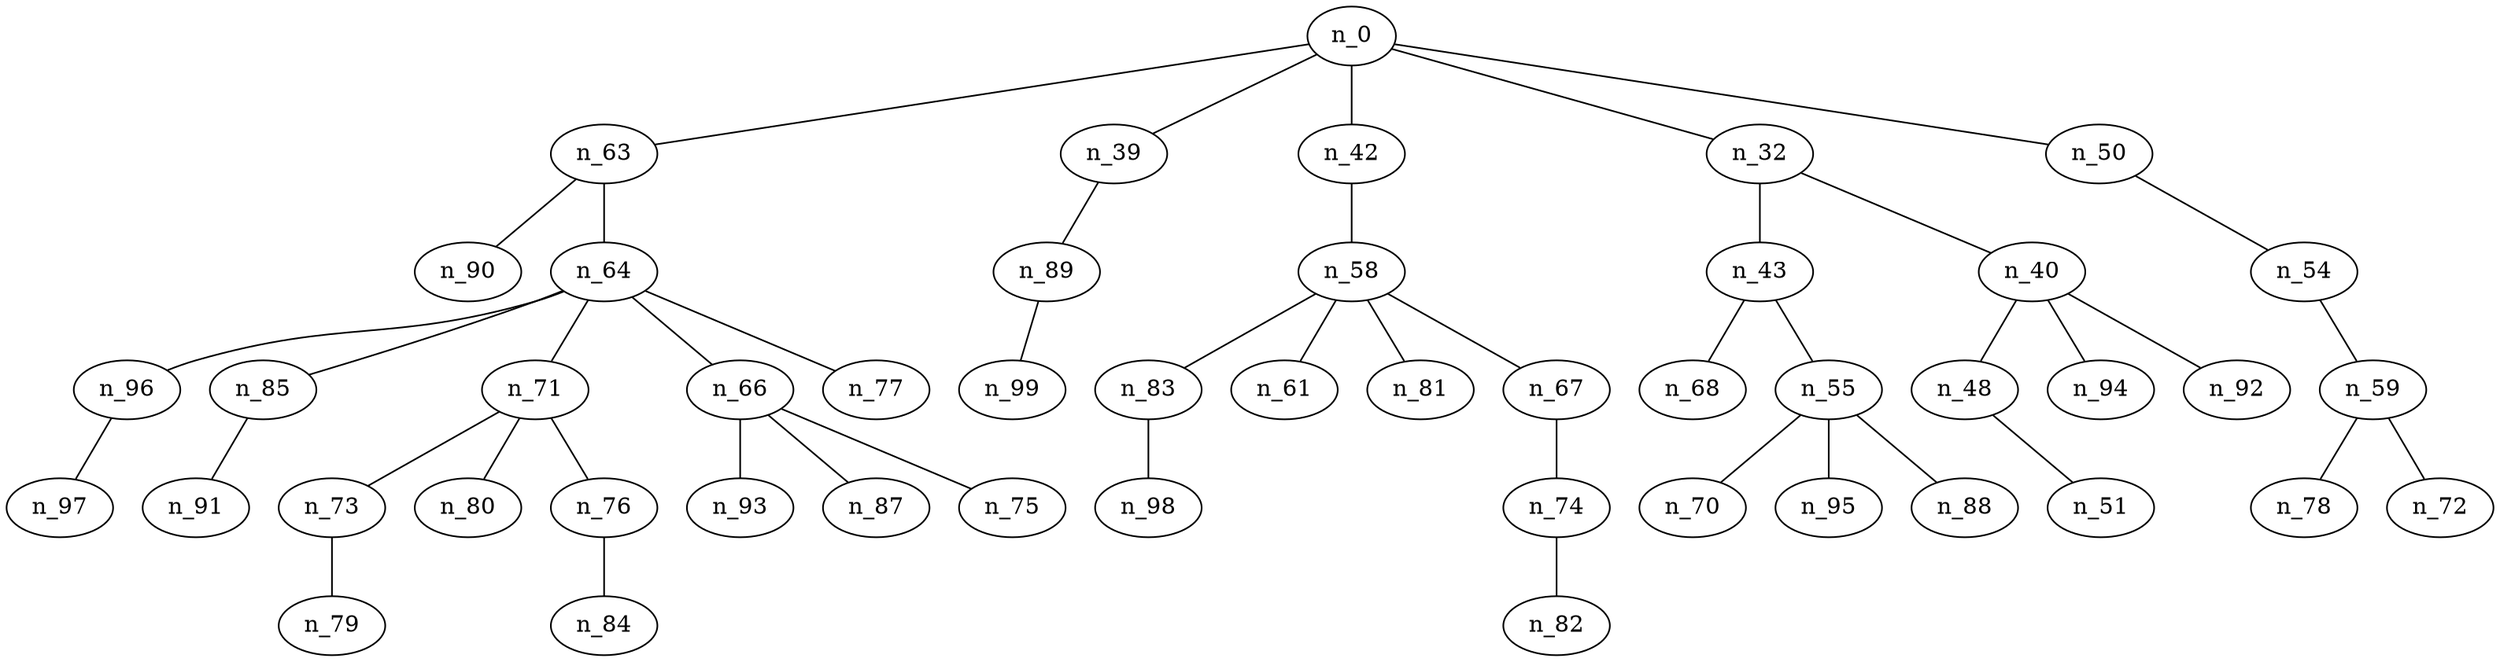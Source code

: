 graph grafoErdosRenyi_100_400_DFS_R  {
n_0;
n_63;
n_90;
n_64;
n_96;
n_97;
n_85;
n_91;
n_71;
n_73;
n_79;
n_80;
n_76;
n_84;
n_66;
n_93;
n_87;
n_75;
n_77;
n_39;
n_89;
n_99;
n_42;
n_58;
n_83;
n_98;
n_61;
n_81;
n_67;
n_74;
n_82;
n_32;
n_43;
n_68;
n_55;
n_70;
n_95;
n_88;
n_40;
n_48;
n_51;
n_94;
n_92;
n_50;
n_54;
n_59;
n_78;
n_72;
n_0 -- n_63;
n_63 -- n_90;
n_63 -- n_64;
n_64 -- n_96;
n_96 -- n_97;
n_64 -- n_85;
n_85 -- n_91;
n_64 -- n_71;
n_71 -- n_73;
n_73 -- n_79;
n_71 -- n_80;
n_71 -- n_76;
n_76 -- n_84;
n_64 -- n_66;
n_66 -- n_93;
n_66 -- n_87;
n_66 -- n_75;
n_64 -- n_77;
n_0 -- n_39;
n_39 -- n_89;
n_89 -- n_99;
n_0 -- n_42;
n_42 -- n_58;
n_58 -- n_83;
n_83 -- n_98;
n_58 -- n_61;
n_58 -- n_81;
n_58 -- n_67;
n_67 -- n_74;
n_74 -- n_82;
n_0 -- n_32;
n_32 -- n_43;
n_43 -- n_68;
n_43 -- n_55;
n_55 -- n_70;
n_55 -- n_95;
n_55 -- n_88;
n_32 -- n_40;
n_40 -- n_48;
n_48 -- n_51;
n_40 -- n_94;
n_40 -- n_92;
n_0 -- n_50;
n_50 -- n_54;
n_54 -- n_59;
n_59 -- n_78;
n_59 -- n_72;
}